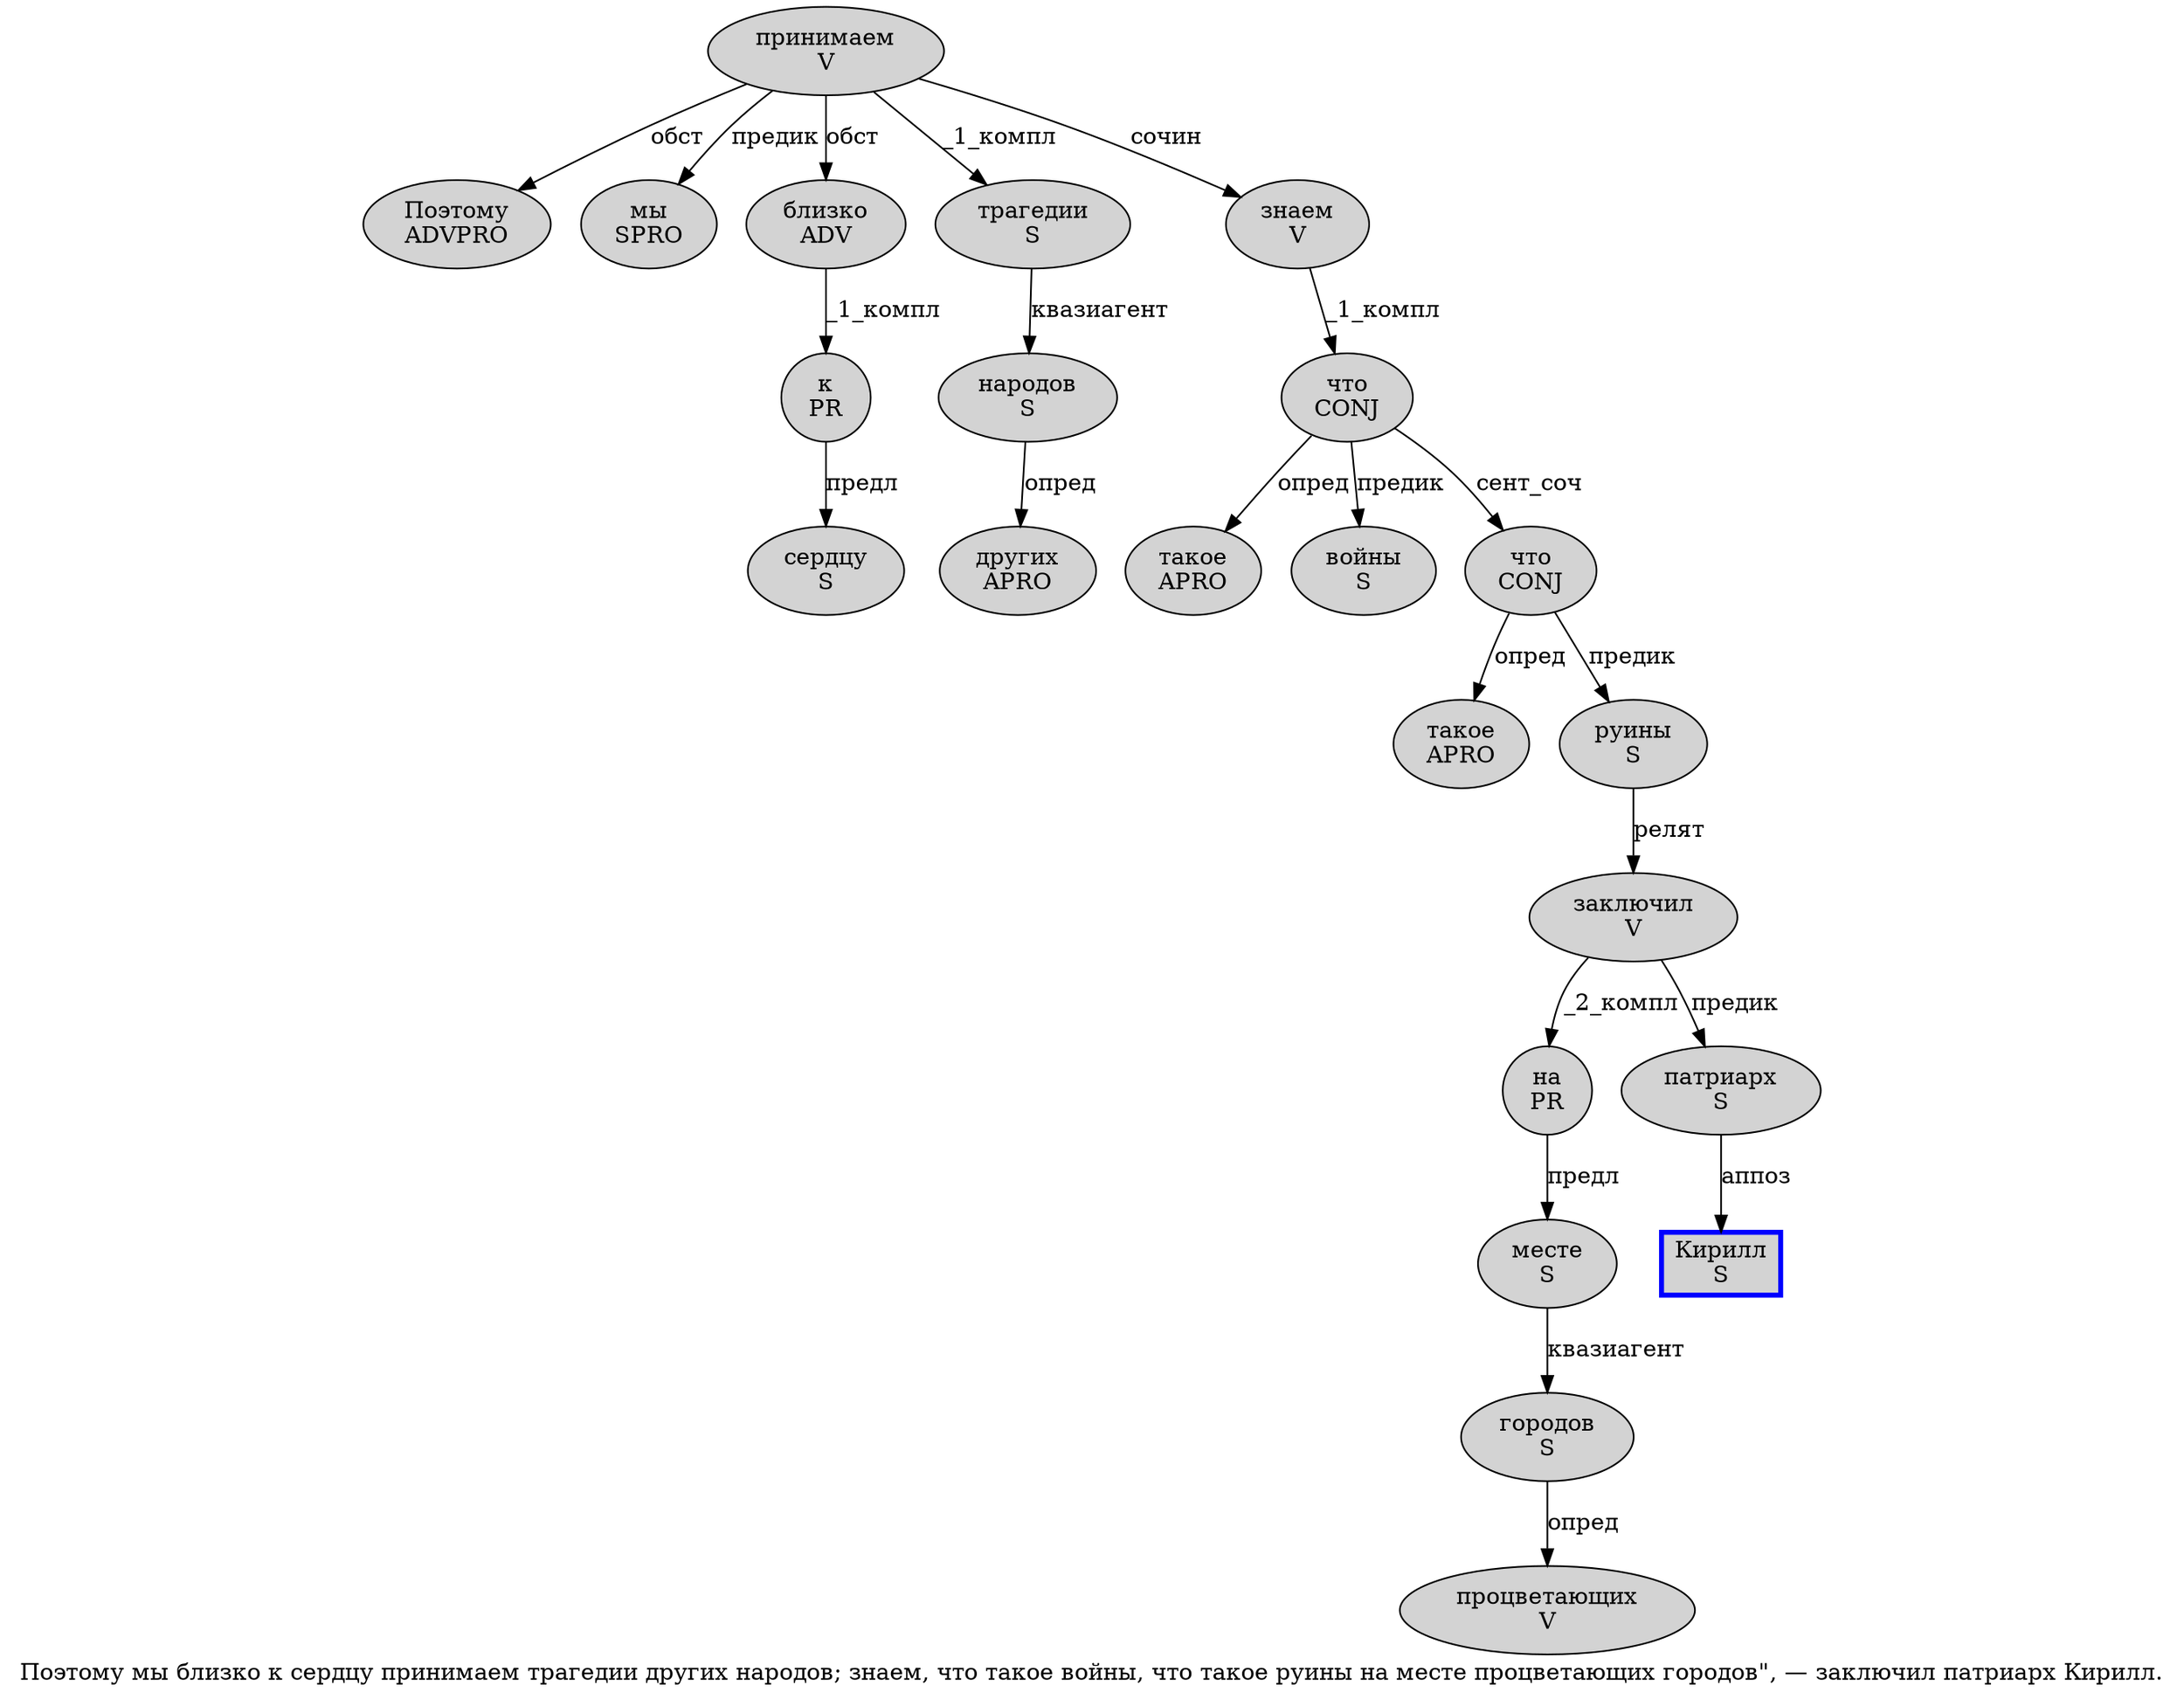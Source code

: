 digraph SENTENCE_1584 {
	graph [label="Поэтому мы близко к сердцу принимаем трагедии других народов; знаем, что такое войны, что такое руины на месте процветающих городов\", — заключил патриарх Кирилл."]
	node [style=filled]
		0 [label="Поэтому
ADVPRO" color="" fillcolor=lightgray penwidth=1 shape=ellipse]
		1 [label="мы
SPRO" color="" fillcolor=lightgray penwidth=1 shape=ellipse]
		2 [label="близко
ADV" color="" fillcolor=lightgray penwidth=1 shape=ellipse]
		3 [label="к
PR" color="" fillcolor=lightgray penwidth=1 shape=ellipse]
		4 [label="сердцу
S" color="" fillcolor=lightgray penwidth=1 shape=ellipse]
		5 [label="принимаем
V" color="" fillcolor=lightgray penwidth=1 shape=ellipse]
		6 [label="трагедии
S" color="" fillcolor=lightgray penwidth=1 shape=ellipse]
		7 [label="других
APRO" color="" fillcolor=lightgray penwidth=1 shape=ellipse]
		8 [label="народов
S" color="" fillcolor=lightgray penwidth=1 shape=ellipse]
		10 [label="знаем
V" color="" fillcolor=lightgray penwidth=1 shape=ellipse]
		12 [label="что
CONJ" color="" fillcolor=lightgray penwidth=1 shape=ellipse]
		13 [label="такое
APRO" color="" fillcolor=lightgray penwidth=1 shape=ellipse]
		14 [label="войны
S" color="" fillcolor=lightgray penwidth=1 shape=ellipse]
		16 [label="что
CONJ" color="" fillcolor=lightgray penwidth=1 shape=ellipse]
		17 [label="такое
APRO" color="" fillcolor=lightgray penwidth=1 shape=ellipse]
		18 [label="руины
S" color="" fillcolor=lightgray penwidth=1 shape=ellipse]
		19 [label="на
PR" color="" fillcolor=lightgray penwidth=1 shape=ellipse]
		20 [label="месте
S" color="" fillcolor=lightgray penwidth=1 shape=ellipse]
		21 [label="процветающих
V" color="" fillcolor=lightgray penwidth=1 shape=ellipse]
		22 [label="городов
S" color="" fillcolor=lightgray penwidth=1 shape=ellipse]
		26 [label="заключил
V" color="" fillcolor=lightgray penwidth=1 shape=ellipse]
		27 [label="патриарх
S" color="" fillcolor=lightgray penwidth=1 shape=ellipse]
		28 [label="Кирилл
S" color=blue fillcolor=lightgray penwidth=3 shape=box]
			8 -> 7 [label="опред"]
			12 -> 13 [label="опред"]
			12 -> 14 [label="предик"]
			12 -> 16 [label="сент_соч"]
			5 -> 0 [label="обст"]
			5 -> 1 [label="предик"]
			5 -> 2 [label="обст"]
			5 -> 6 [label="_1_компл"]
			5 -> 10 [label="сочин"]
			20 -> 22 [label="квазиагент"]
			27 -> 28 [label="аппоз"]
			19 -> 20 [label="предл"]
			18 -> 26 [label="релят"]
			22 -> 21 [label="опред"]
			10 -> 12 [label="_1_компл"]
			16 -> 17 [label="опред"]
			16 -> 18 [label="предик"]
			2 -> 3 [label="_1_компл"]
			6 -> 8 [label="квазиагент"]
			26 -> 19 [label="_2_компл"]
			26 -> 27 [label="предик"]
			3 -> 4 [label="предл"]
}